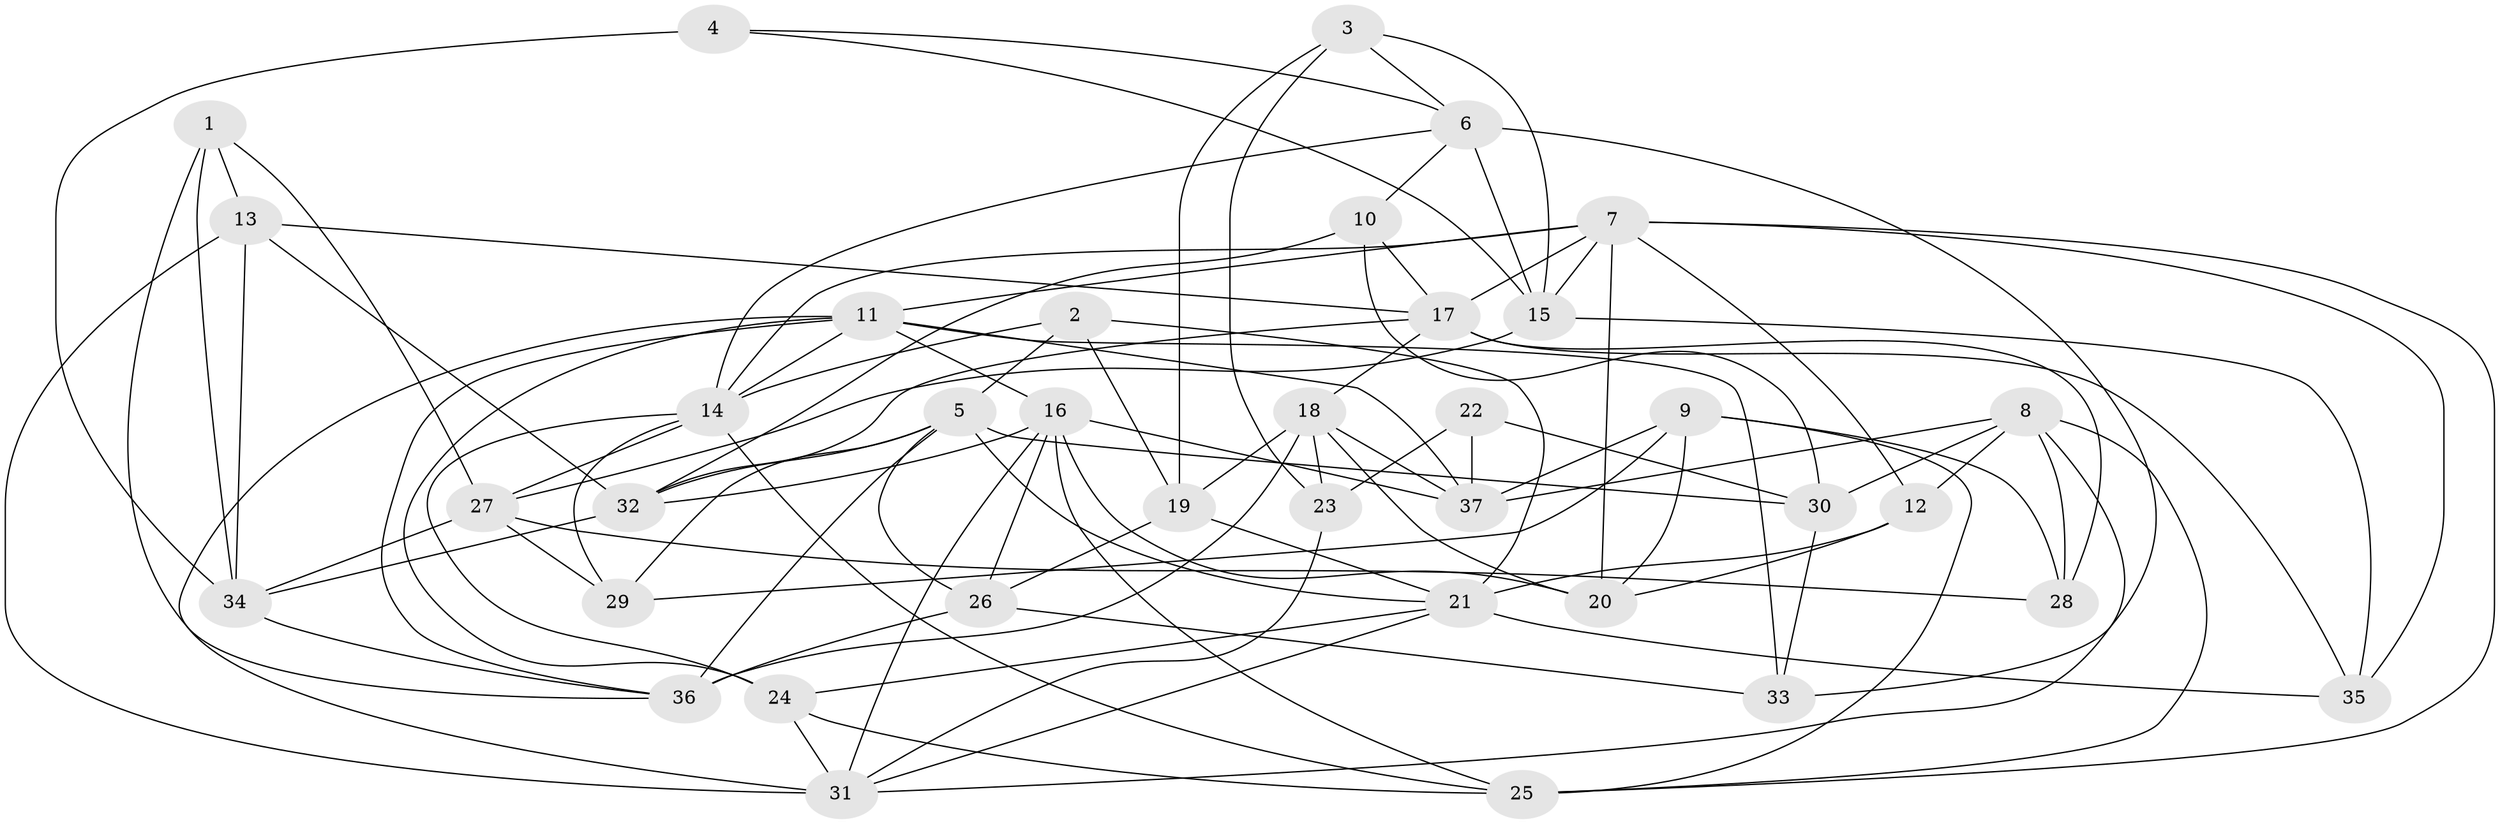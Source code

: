 // original degree distribution, {4: 1.0}
// Generated by graph-tools (version 1.1) at 2025/38/03/04/25 23:38:05]
// undirected, 37 vertices, 100 edges
graph export_dot {
  node [color=gray90,style=filled];
  1;
  2;
  3;
  4;
  5;
  6;
  7;
  8;
  9;
  10;
  11;
  12;
  13;
  14;
  15;
  16;
  17;
  18;
  19;
  20;
  21;
  22;
  23;
  24;
  25;
  26;
  27;
  28;
  29;
  30;
  31;
  32;
  33;
  34;
  35;
  36;
  37;
  1 -- 13 [weight=1.0];
  1 -- 27 [weight=1.0];
  1 -- 34 [weight=1.0];
  1 -- 36 [weight=1.0];
  2 -- 5 [weight=1.0];
  2 -- 14 [weight=1.0];
  2 -- 19 [weight=1.0];
  2 -- 21 [weight=1.0];
  3 -- 6 [weight=1.0];
  3 -- 15 [weight=1.0];
  3 -- 19 [weight=1.0];
  3 -- 23 [weight=1.0];
  4 -- 6 [weight=1.0];
  4 -- 15 [weight=1.0];
  4 -- 34 [weight=2.0];
  5 -- 21 [weight=1.0];
  5 -- 26 [weight=1.0];
  5 -- 29 [weight=2.0];
  5 -- 30 [weight=1.0];
  5 -- 32 [weight=1.0];
  5 -- 36 [weight=1.0];
  6 -- 10 [weight=1.0];
  6 -- 14 [weight=1.0];
  6 -- 15 [weight=1.0];
  6 -- 33 [weight=1.0];
  7 -- 11 [weight=1.0];
  7 -- 12 [weight=1.0];
  7 -- 14 [weight=1.0];
  7 -- 15 [weight=1.0];
  7 -- 17 [weight=1.0];
  7 -- 20 [weight=1.0];
  7 -- 25 [weight=1.0];
  7 -- 35 [weight=1.0];
  8 -- 12 [weight=1.0];
  8 -- 25 [weight=1.0];
  8 -- 28 [weight=1.0];
  8 -- 30 [weight=1.0];
  8 -- 31 [weight=1.0];
  8 -- 37 [weight=1.0];
  9 -- 20 [weight=1.0];
  9 -- 25 [weight=3.0];
  9 -- 28 [weight=2.0];
  9 -- 29 [weight=1.0];
  9 -- 37 [weight=1.0];
  10 -- 17 [weight=2.0];
  10 -- 30 [weight=2.0];
  10 -- 32 [weight=1.0];
  11 -- 14 [weight=1.0];
  11 -- 16 [weight=1.0];
  11 -- 24 [weight=1.0];
  11 -- 31 [weight=1.0];
  11 -- 33 [weight=1.0];
  11 -- 36 [weight=1.0];
  11 -- 37 [weight=1.0];
  12 -- 20 [weight=1.0];
  12 -- 21 [weight=3.0];
  13 -- 17 [weight=1.0];
  13 -- 31 [weight=2.0];
  13 -- 32 [weight=1.0];
  13 -- 34 [weight=1.0];
  14 -- 24 [weight=1.0];
  14 -- 25 [weight=1.0];
  14 -- 27 [weight=1.0];
  14 -- 29 [weight=1.0];
  15 -- 27 [weight=1.0];
  15 -- 35 [weight=1.0];
  16 -- 20 [weight=2.0];
  16 -- 25 [weight=3.0];
  16 -- 26 [weight=1.0];
  16 -- 31 [weight=1.0];
  16 -- 32 [weight=1.0];
  16 -- 37 [weight=1.0];
  17 -- 18 [weight=1.0];
  17 -- 28 [weight=1.0];
  17 -- 32 [weight=1.0];
  17 -- 35 [weight=1.0];
  18 -- 19 [weight=2.0];
  18 -- 20 [weight=1.0];
  18 -- 23 [weight=2.0];
  18 -- 36 [weight=3.0];
  18 -- 37 [weight=1.0];
  19 -- 21 [weight=1.0];
  19 -- 26 [weight=1.0];
  21 -- 24 [weight=2.0];
  21 -- 31 [weight=1.0];
  21 -- 35 [weight=1.0];
  22 -- 23 [weight=2.0];
  22 -- 30 [weight=1.0];
  22 -- 37 [weight=3.0];
  23 -- 31 [weight=1.0];
  24 -- 25 [weight=1.0];
  24 -- 31 [weight=1.0];
  26 -- 33 [weight=1.0];
  26 -- 36 [weight=2.0];
  27 -- 28 [weight=2.0];
  27 -- 29 [weight=2.0];
  27 -- 34 [weight=1.0];
  30 -- 33 [weight=1.0];
  32 -- 34 [weight=1.0];
  34 -- 36 [weight=2.0];
}
